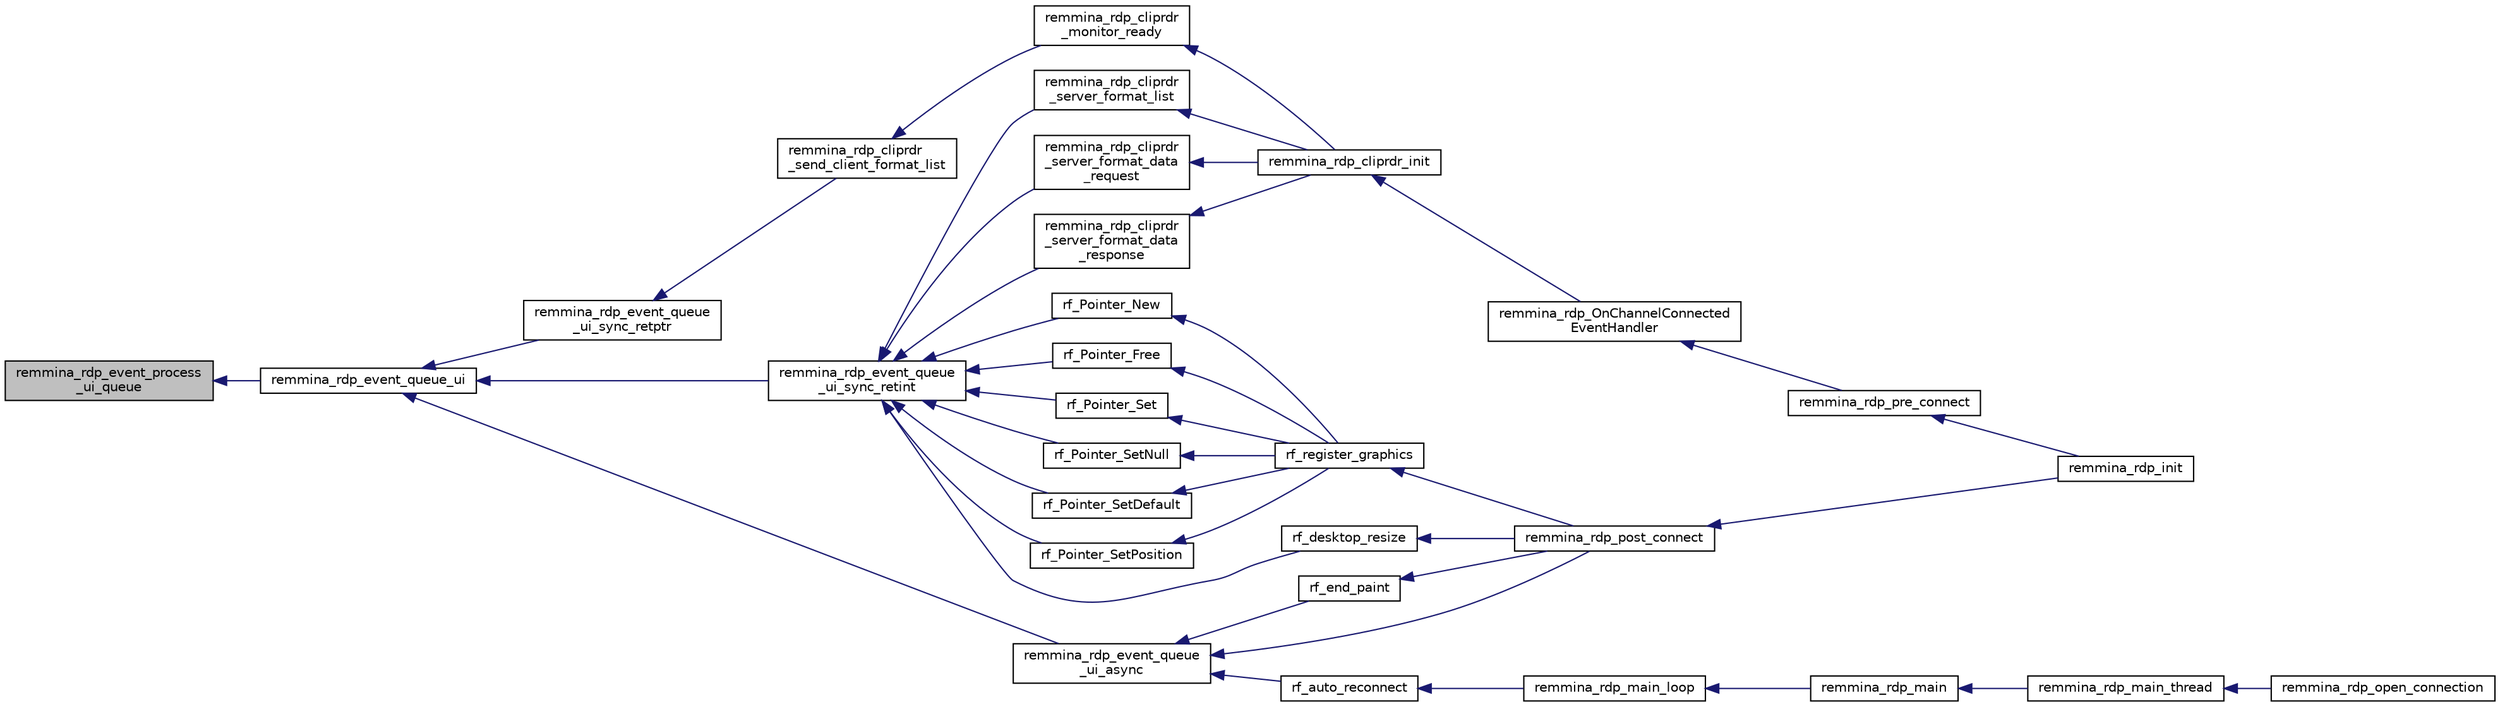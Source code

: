 digraph "remmina_rdp_event_process_ui_queue"
{
  edge [fontname="Helvetica",fontsize="10",labelfontname="Helvetica",labelfontsize="10"];
  node [fontname="Helvetica",fontsize="10",shape=record];
  rankdir="LR";
  Node461 [label="remmina_rdp_event_process\l_ui_queue",height=0.2,width=0.4,color="black", fillcolor="grey75", style="filled", fontcolor="black"];
  Node461 -> Node462 [dir="back",color="midnightblue",fontsize="10",style="solid",fontname="Helvetica"];
  Node462 [label="remmina_rdp_event_queue_ui",height=0.2,width=0.4,color="black", fillcolor="white", style="filled",URL="$rdp__event_8c.html#a2b91746b782b7782432bd1d23c6a9945"];
  Node462 -> Node463 [dir="back",color="midnightblue",fontsize="10",style="solid",fontname="Helvetica"];
  Node463 [label="remmina_rdp_event_queue\l_ui_async",height=0.2,width=0.4,color="black", fillcolor="white", style="filled",URL="$rdp__event_8h.html#ae445fd0a84c7c9414a177a69c86cf325"];
  Node463 -> Node464 [dir="back",color="midnightblue",fontsize="10",style="solid",fontname="Helvetica"];
  Node464 [label="rf_auto_reconnect",height=0.2,width=0.4,color="black", fillcolor="white", style="filled",URL="$rdp__plugin_8c.html#a6dc42bd40842f63939e962828c19cfc7"];
  Node464 -> Node465 [dir="back",color="midnightblue",fontsize="10",style="solid",fontname="Helvetica"];
  Node465 [label="remmina_rdp_main_loop",height=0.2,width=0.4,color="black", fillcolor="white", style="filled",URL="$rdp__plugin_8c.html#adb2d2f801618ad1e5ff14b4ebf2a9eb9"];
  Node465 -> Node466 [dir="back",color="midnightblue",fontsize="10",style="solid",fontname="Helvetica"];
  Node466 [label="remmina_rdp_main",height=0.2,width=0.4,color="black", fillcolor="white", style="filled",URL="$rdp__plugin_8c.html#a12e0199d082d510648cb27168486f4e0"];
  Node466 -> Node467 [dir="back",color="midnightblue",fontsize="10",style="solid",fontname="Helvetica"];
  Node467 [label="remmina_rdp_main_thread",height=0.2,width=0.4,color="black", fillcolor="white", style="filled",URL="$rdp__plugin_8c.html#a3b62e33da1cb6cfa69c44f565ad53c54"];
  Node467 -> Node468 [dir="back",color="midnightblue",fontsize="10",style="solid",fontname="Helvetica"];
  Node468 [label="remmina_rdp_open_connection",height=0.2,width=0.4,color="black", fillcolor="white", style="filled",URL="$rdp__plugin_8c.html#a5f88cb338f10185c43bfc7d711dddee5"];
  Node463 -> Node469 [dir="back",color="midnightblue",fontsize="10",style="solid",fontname="Helvetica"];
  Node469 [label="rf_end_paint",height=0.2,width=0.4,color="black", fillcolor="white", style="filled",URL="$rdp__plugin_8c.html#ab5b2b1181588e07e68c083c9539fa84f"];
  Node469 -> Node470 [dir="back",color="midnightblue",fontsize="10",style="solid",fontname="Helvetica"];
  Node470 [label="remmina_rdp_post_connect",height=0.2,width=0.4,color="black", fillcolor="white", style="filled",URL="$rdp__plugin_8c.html#ac8d1ec82167ad20b7634ed545d4badbc"];
  Node470 -> Node471 [dir="back",color="midnightblue",fontsize="10",style="solid",fontname="Helvetica"];
  Node471 [label="remmina_rdp_init",height=0.2,width=0.4,color="black", fillcolor="white", style="filled",URL="$rdp__plugin_8c.html#a6dd204e4f7a63fdcdfb6cd3066cbf309"];
  Node463 -> Node470 [dir="back",color="midnightblue",fontsize="10",style="solid",fontname="Helvetica"];
  Node462 -> Node472 [dir="back",color="midnightblue",fontsize="10",style="solid",fontname="Helvetica"];
  Node472 [label="remmina_rdp_event_queue\l_ui_sync_retint",height=0.2,width=0.4,color="black", fillcolor="white", style="filled",URL="$rdp__event_8h.html#ab5fe43c1b1b77c39f118d2581942eb81"];
  Node472 -> Node473 [dir="back",color="midnightblue",fontsize="10",style="solid",fontname="Helvetica"];
  Node473 [label="remmina_rdp_cliprdr\l_server_format_list",height=0.2,width=0.4,color="black", fillcolor="white", style="filled",URL="$rdp__cliprdr_8c.html#aad8017b7ae0935c5266e7777dae3c3d4"];
  Node473 -> Node474 [dir="back",color="midnightblue",fontsize="10",style="solid",fontname="Helvetica"];
  Node474 [label="remmina_rdp_cliprdr_init",height=0.2,width=0.4,color="black", fillcolor="white", style="filled",URL="$rdp__cliprdr_8h.html#a9425378cc9b2da11eb4b866c8069e4aa"];
  Node474 -> Node475 [dir="back",color="midnightblue",fontsize="10",style="solid",fontname="Helvetica"];
  Node475 [label="remmina_rdp_OnChannelConnected\lEventHandler",height=0.2,width=0.4,color="black", fillcolor="white", style="filled",URL="$rdp__channels_8h.html#a759a6601ddb16301f0f6c39a6e88425a"];
  Node475 -> Node476 [dir="back",color="midnightblue",fontsize="10",style="solid",fontname="Helvetica"];
  Node476 [label="remmina_rdp_pre_connect",height=0.2,width=0.4,color="black", fillcolor="white", style="filled",URL="$rdp__plugin_8c.html#a0bc4113554537fd1a9e4c8bb9201e789"];
  Node476 -> Node471 [dir="back",color="midnightblue",fontsize="10",style="solid",fontname="Helvetica"];
  Node472 -> Node477 [dir="back",color="midnightblue",fontsize="10",style="solid",fontname="Helvetica"];
  Node477 [label="remmina_rdp_cliprdr\l_server_format_data\l_request",height=0.2,width=0.4,color="black", fillcolor="white", style="filled",URL="$rdp__cliprdr_8c.html#a3a346af4c3c92ec71797838ecc69bdae"];
  Node477 -> Node474 [dir="back",color="midnightblue",fontsize="10",style="solid",fontname="Helvetica"];
  Node472 -> Node478 [dir="back",color="midnightblue",fontsize="10",style="solid",fontname="Helvetica"];
  Node478 [label="remmina_rdp_cliprdr\l_server_format_data\l_response",height=0.2,width=0.4,color="black", fillcolor="white", style="filled",URL="$rdp__cliprdr_8c.html#a010f06478881fa1942237c48a4605a23"];
  Node478 -> Node474 [dir="back",color="midnightblue",fontsize="10",style="solid",fontname="Helvetica"];
  Node472 -> Node479 [dir="back",color="midnightblue",fontsize="10",style="solid",fontname="Helvetica"];
  Node479 [label="rf_Pointer_New",height=0.2,width=0.4,color="black", fillcolor="white", style="filled",URL="$rdp__graphics_8c.html#a9fb6fb540ec75254cb763ae974fb5129"];
  Node479 -> Node480 [dir="back",color="midnightblue",fontsize="10",style="solid",fontname="Helvetica"];
  Node480 [label="rf_register_graphics",height=0.2,width=0.4,color="black", fillcolor="white", style="filled",URL="$rdp__graphics_8h.html#a95732c40c35499f3440715b6526279b1"];
  Node480 -> Node470 [dir="back",color="midnightblue",fontsize="10",style="solid",fontname="Helvetica"];
  Node472 -> Node481 [dir="back",color="midnightblue",fontsize="10",style="solid",fontname="Helvetica"];
  Node481 [label="rf_Pointer_Free",height=0.2,width=0.4,color="black", fillcolor="white", style="filled",URL="$rdp__graphics_8c.html#afe709335471a30a29f9c97587d43088f"];
  Node481 -> Node480 [dir="back",color="midnightblue",fontsize="10",style="solid",fontname="Helvetica"];
  Node472 -> Node482 [dir="back",color="midnightblue",fontsize="10",style="solid",fontname="Helvetica"];
  Node482 [label="rf_Pointer_Set",height=0.2,width=0.4,color="black", fillcolor="white", style="filled",URL="$rdp__graphics_8c.html#aee54ac34465e6b70a5a7bbd799e9b747"];
  Node482 -> Node480 [dir="back",color="midnightblue",fontsize="10",style="solid",fontname="Helvetica"];
  Node472 -> Node483 [dir="back",color="midnightblue",fontsize="10",style="solid",fontname="Helvetica"];
  Node483 [label="rf_Pointer_SetNull",height=0.2,width=0.4,color="black", fillcolor="white", style="filled",URL="$rdp__graphics_8c.html#aeb108afe0c6da4dfa5a485137921437a"];
  Node483 -> Node480 [dir="back",color="midnightblue",fontsize="10",style="solid",fontname="Helvetica"];
  Node472 -> Node484 [dir="back",color="midnightblue",fontsize="10",style="solid",fontname="Helvetica"];
  Node484 [label="rf_Pointer_SetDefault",height=0.2,width=0.4,color="black", fillcolor="white", style="filled",URL="$rdp__graphics_8c.html#ac2abd9da136bc6f446c836a3d53ab8b6"];
  Node484 -> Node480 [dir="back",color="midnightblue",fontsize="10",style="solid",fontname="Helvetica"];
  Node472 -> Node485 [dir="back",color="midnightblue",fontsize="10",style="solid",fontname="Helvetica"];
  Node485 [label="rf_Pointer_SetPosition",height=0.2,width=0.4,color="black", fillcolor="white", style="filled",URL="$rdp__graphics_8c.html#a4c2407f4e8db3ae44123066c373b705c"];
  Node485 -> Node480 [dir="back",color="midnightblue",fontsize="10",style="solid",fontname="Helvetica"];
  Node472 -> Node486 [dir="back",color="midnightblue",fontsize="10",style="solid",fontname="Helvetica"];
  Node486 [label="rf_desktop_resize",height=0.2,width=0.4,color="black", fillcolor="white", style="filled",URL="$rdp__plugin_8c.html#a992a905d014d83a8de736ffbd85fe901"];
  Node486 -> Node470 [dir="back",color="midnightblue",fontsize="10",style="solid",fontname="Helvetica"];
  Node462 -> Node487 [dir="back",color="midnightblue",fontsize="10",style="solid",fontname="Helvetica"];
  Node487 [label="remmina_rdp_event_queue\l_ui_sync_retptr",height=0.2,width=0.4,color="black", fillcolor="white", style="filled",URL="$rdp__event_8h.html#adaaf3de8342309cc52668f318a473350"];
  Node487 -> Node488 [dir="back",color="midnightblue",fontsize="10",style="solid",fontname="Helvetica"];
  Node488 [label="remmina_rdp_cliprdr\l_send_client_format_list",height=0.2,width=0.4,color="black", fillcolor="white", style="filled",URL="$rdp__cliprdr_8c.html#a8afec91e9f54fc3a0ea8f25d8349bd8b"];
  Node488 -> Node489 [dir="back",color="midnightblue",fontsize="10",style="solid",fontname="Helvetica"];
  Node489 [label="remmina_rdp_cliprdr\l_monitor_ready",height=0.2,width=0.4,color="black", fillcolor="white", style="filled",URL="$rdp__cliprdr_8c.html#a5c9890f4354ef9a8dedcf3a371a2a16f"];
  Node489 -> Node474 [dir="back",color="midnightblue",fontsize="10",style="solid",fontname="Helvetica"];
}
